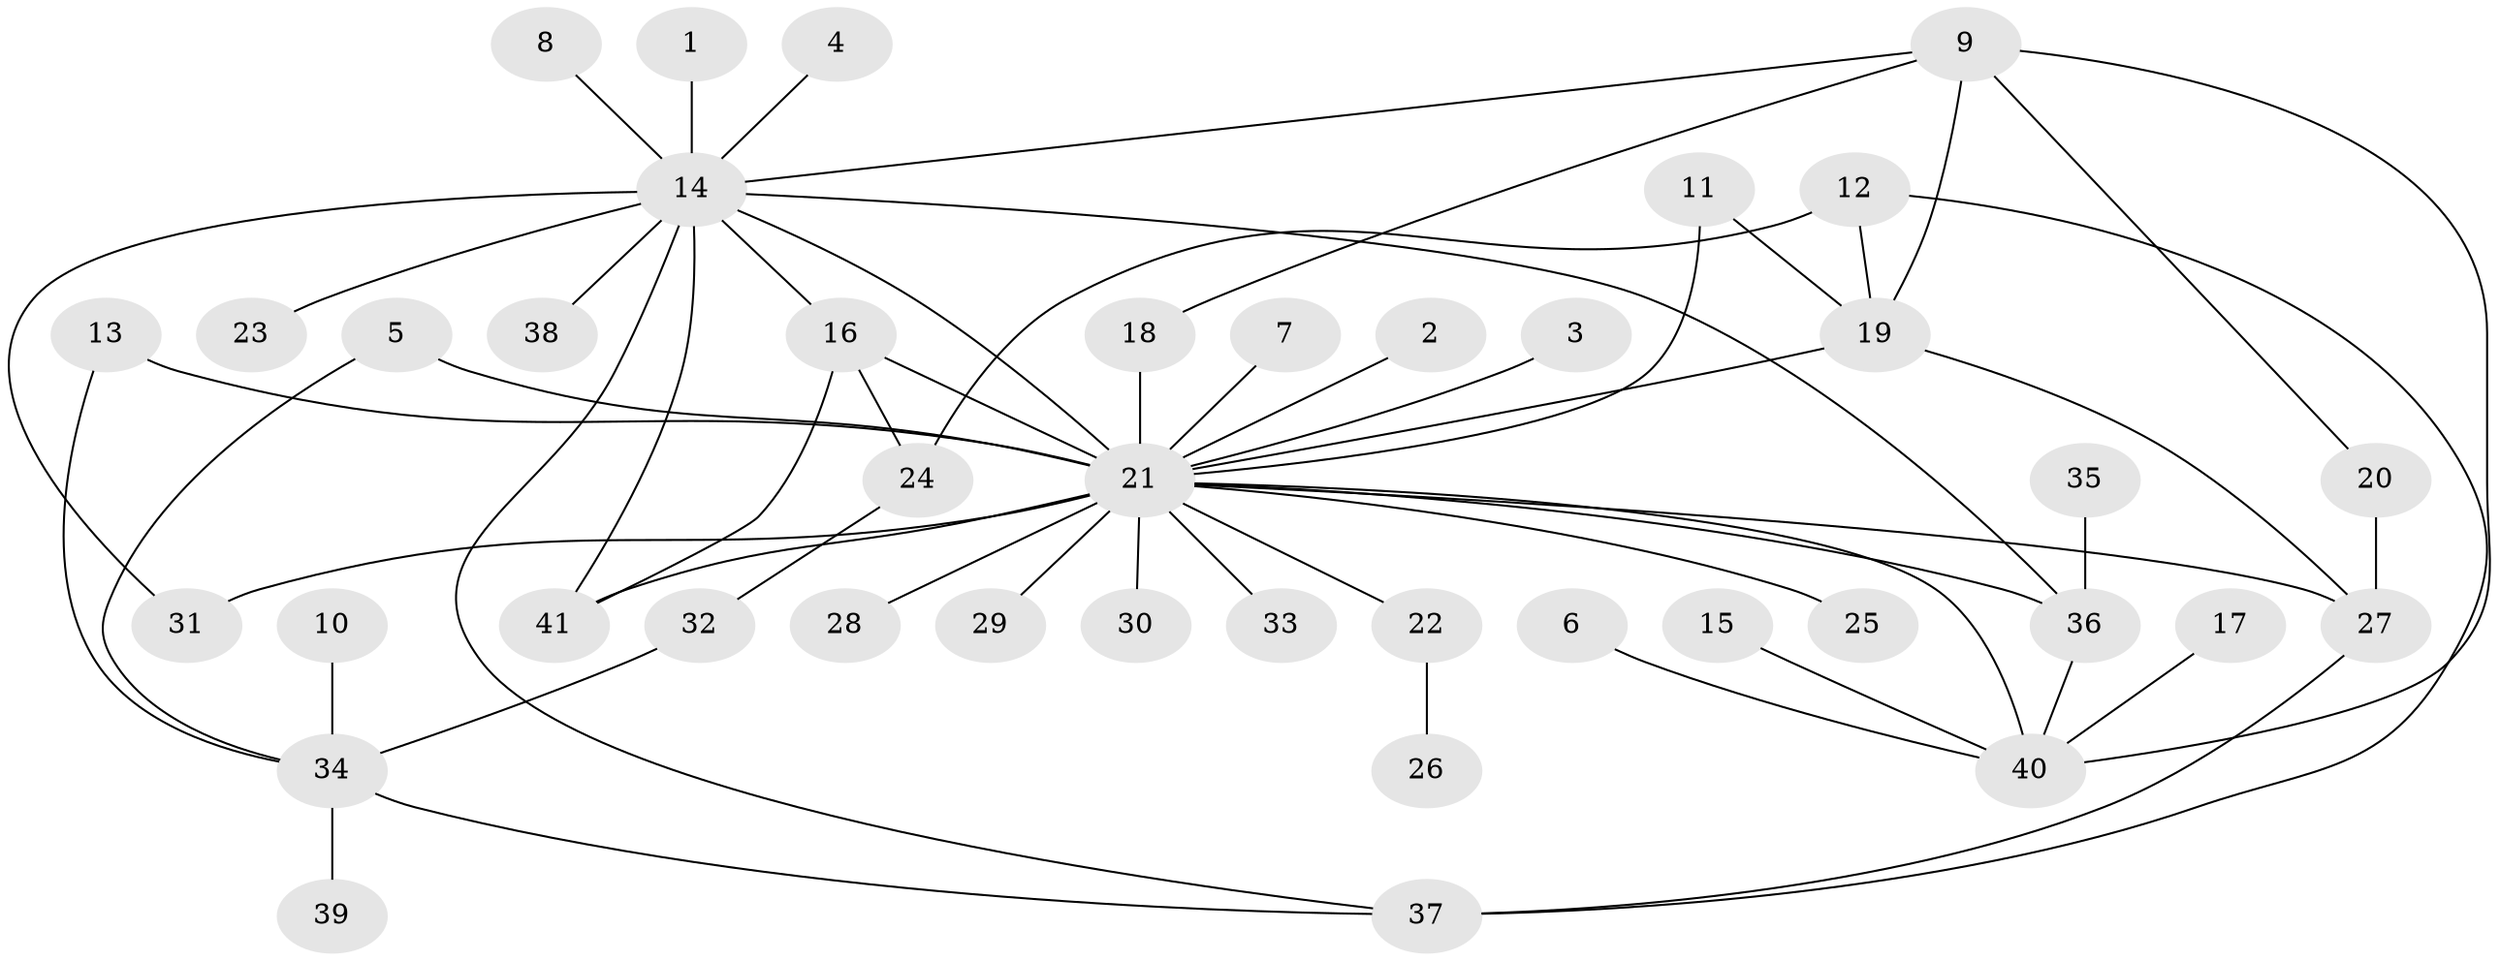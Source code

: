// original degree distribution, {31: 0.012345679012345678, 5: 0.07407407407407407, 2: 0.2345679012345679, 10: 0.012345679012345678, 15: 0.012345679012345678, 1: 0.48148148148148145, 3: 0.13580246913580246, 8: 0.012345679012345678, 4: 0.012345679012345678, 6: 0.012345679012345678}
// Generated by graph-tools (version 1.1) at 2025/01/03/09/25 03:01:42]
// undirected, 41 vertices, 58 edges
graph export_dot {
graph [start="1"]
  node [color=gray90,style=filled];
  1;
  2;
  3;
  4;
  5;
  6;
  7;
  8;
  9;
  10;
  11;
  12;
  13;
  14;
  15;
  16;
  17;
  18;
  19;
  20;
  21;
  22;
  23;
  24;
  25;
  26;
  27;
  28;
  29;
  30;
  31;
  32;
  33;
  34;
  35;
  36;
  37;
  38;
  39;
  40;
  41;
  1 -- 14 [weight=1.0];
  2 -- 21 [weight=1.0];
  3 -- 21 [weight=1.0];
  4 -- 14 [weight=1.0];
  5 -- 21 [weight=1.0];
  5 -- 34 [weight=1.0];
  6 -- 40 [weight=1.0];
  7 -- 21 [weight=1.0];
  8 -- 14 [weight=1.0];
  9 -- 14 [weight=1.0];
  9 -- 18 [weight=1.0];
  9 -- 19 [weight=1.0];
  9 -- 20 [weight=1.0];
  9 -- 40 [weight=1.0];
  10 -- 34 [weight=1.0];
  11 -- 19 [weight=1.0];
  11 -- 21 [weight=1.0];
  12 -- 19 [weight=1.0];
  12 -- 24 [weight=1.0];
  12 -- 37 [weight=1.0];
  13 -- 21 [weight=2.0];
  13 -- 34 [weight=1.0];
  14 -- 16 [weight=1.0];
  14 -- 21 [weight=1.0];
  14 -- 23 [weight=1.0];
  14 -- 31 [weight=2.0];
  14 -- 36 [weight=1.0];
  14 -- 37 [weight=1.0];
  14 -- 38 [weight=1.0];
  14 -- 41 [weight=1.0];
  15 -- 40 [weight=1.0];
  16 -- 21 [weight=1.0];
  16 -- 24 [weight=1.0];
  16 -- 41 [weight=1.0];
  17 -- 40 [weight=1.0];
  18 -- 21 [weight=2.0];
  19 -- 21 [weight=1.0];
  19 -- 27 [weight=1.0];
  20 -- 27 [weight=1.0];
  21 -- 22 [weight=1.0];
  21 -- 25 [weight=1.0];
  21 -- 27 [weight=1.0];
  21 -- 28 [weight=1.0];
  21 -- 29 [weight=1.0];
  21 -- 30 [weight=2.0];
  21 -- 31 [weight=1.0];
  21 -- 33 [weight=1.0];
  21 -- 36 [weight=1.0];
  21 -- 40 [weight=1.0];
  21 -- 41 [weight=1.0];
  22 -- 26 [weight=1.0];
  24 -- 32 [weight=1.0];
  27 -- 37 [weight=1.0];
  32 -- 34 [weight=1.0];
  34 -- 37 [weight=1.0];
  34 -- 39 [weight=1.0];
  35 -- 36 [weight=1.0];
  36 -- 40 [weight=1.0];
}
